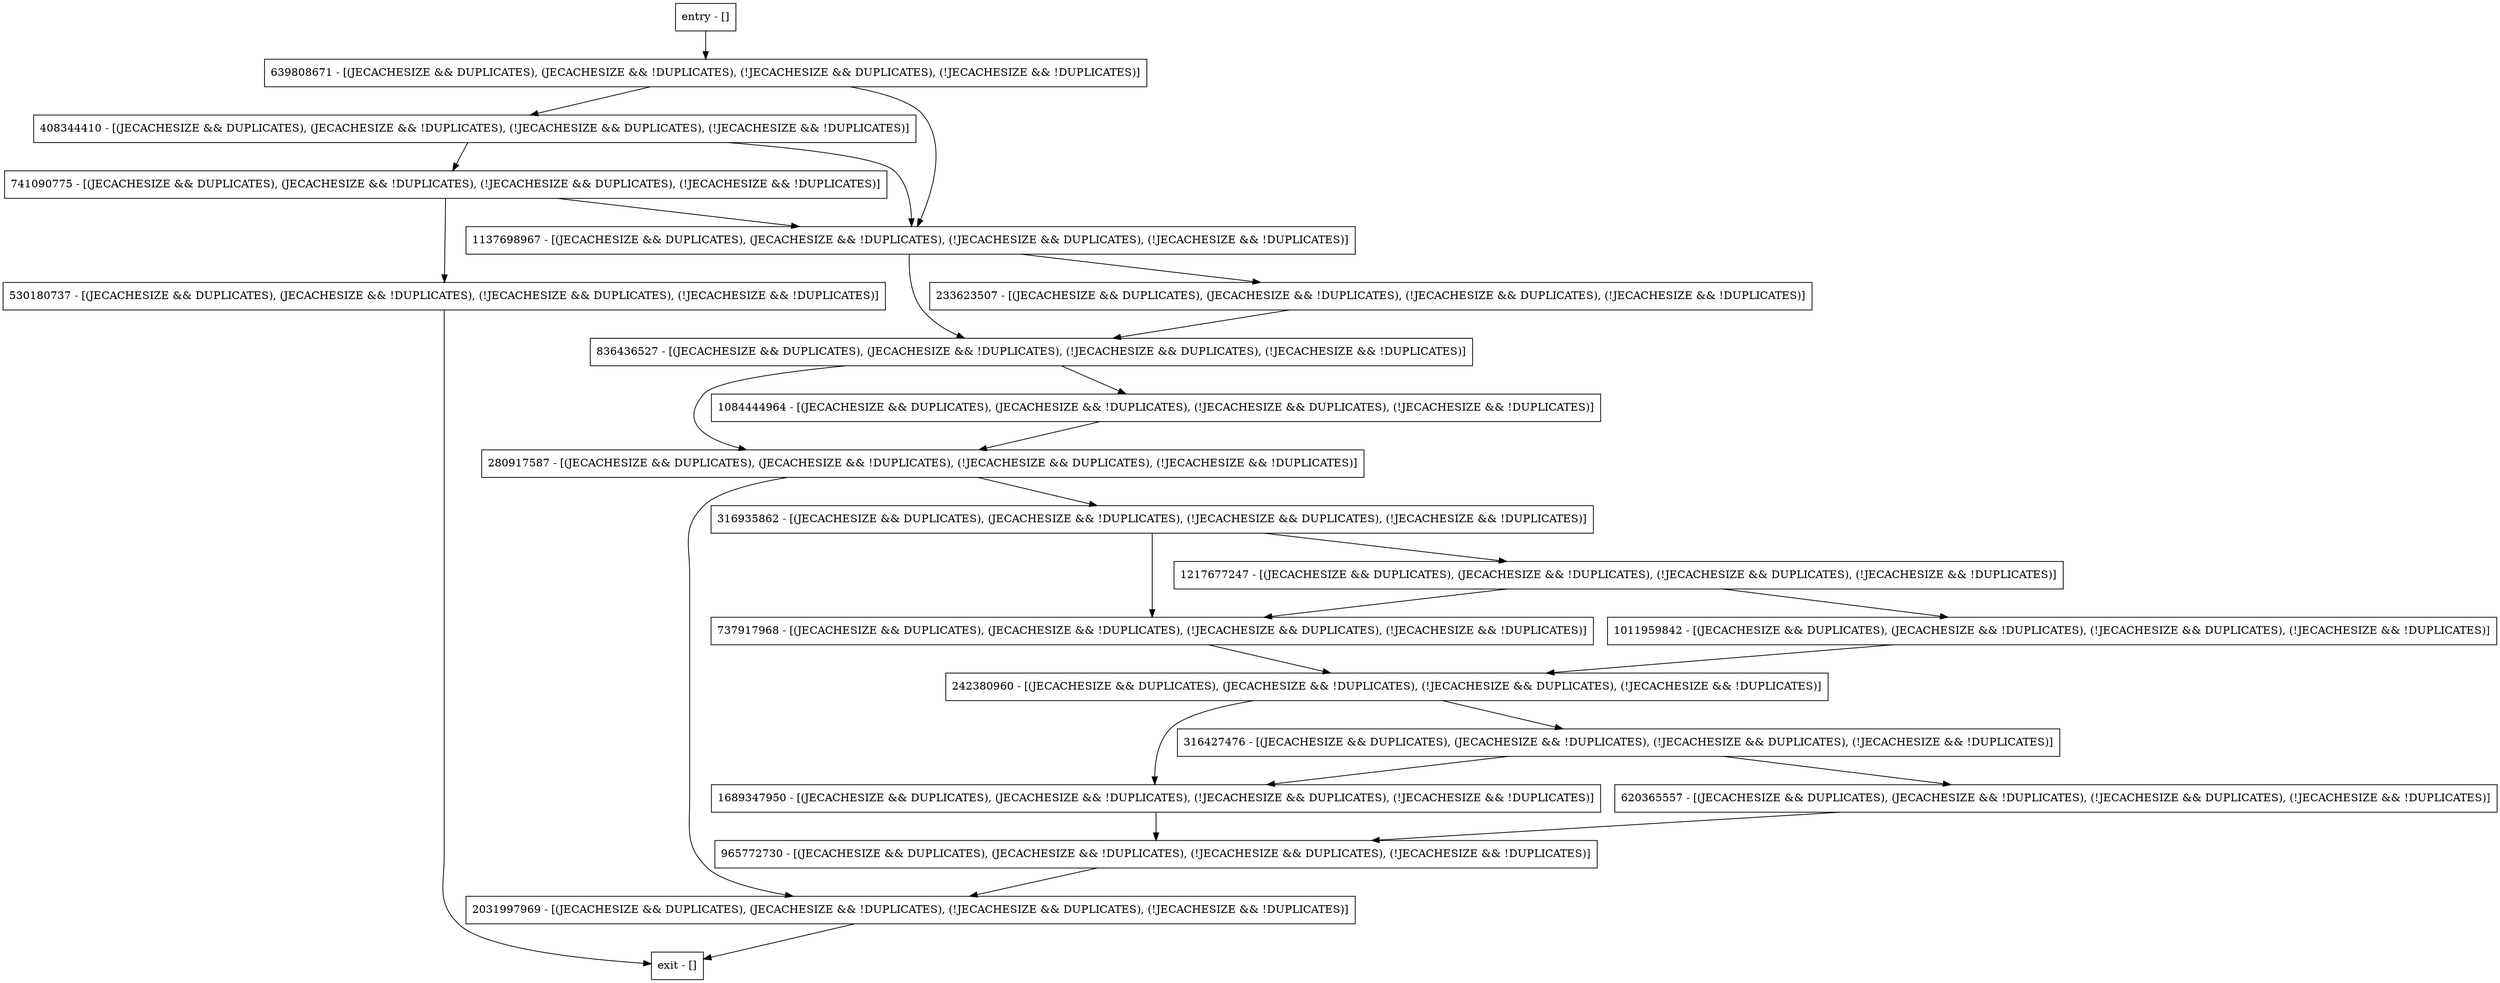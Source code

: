 digraph initWithEnvironment {
node [shape=record];
737917968 [label="737917968 - [(JECACHESIZE && DUPLICATES), (JECACHESIZE && !DUPLICATES), (!JECACHESIZE && DUPLICATES), (!JECACHESIZE && !DUPLICATES)]"];
1011959842 [label="1011959842 - [(JECACHESIZE && DUPLICATES), (JECACHESIZE && !DUPLICATES), (!JECACHESIZE && DUPLICATES), (!JECACHESIZE && !DUPLICATES)]"];
233623507 [label="233623507 - [(JECACHESIZE && DUPLICATES), (JECACHESIZE && !DUPLICATES), (!JECACHESIZE && DUPLICATES), (!JECACHESIZE && !DUPLICATES)]"];
408344410 [label="408344410 - [(JECACHESIZE && DUPLICATES), (JECACHESIZE && !DUPLICATES), (!JECACHESIZE && DUPLICATES), (!JECACHESIZE && !DUPLICATES)]"];
1084444964 [label="1084444964 - [(JECACHESIZE && DUPLICATES), (JECACHESIZE && !DUPLICATES), (!JECACHESIZE && DUPLICATES), (!JECACHESIZE && !DUPLICATES)]"];
280917587 [label="280917587 - [(JECACHESIZE && DUPLICATES), (JECACHESIZE && !DUPLICATES), (!JECACHESIZE && DUPLICATES), (!JECACHESIZE && !DUPLICATES)]"];
1689347950 [label="1689347950 - [(JECACHESIZE && DUPLICATES), (JECACHESIZE && !DUPLICATES), (!JECACHESIZE && DUPLICATES), (!JECACHESIZE && !DUPLICATES)]"];
1217677247 [label="1217677247 - [(JECACHESIZE && DUPLICATES), (JECACHESIZE && !DUPLICATES), (!JECACHESIZE && DUPLICATES), (!JECACHESIZE && !DUPLICATES)]"];
965772730 [label="965772730 - [(JECACHESIZE && DUPLICATES), (JECACHESIZE && !DUPLICATES), (!JECACHESIZE && DUPLICATES), (!JECACHESIZE && !DUPLICATES)]"];
741090775 [label="741090775 - [(JECACHESIZE && DUPLICATES), (JECACHESIZE && !DUPLICATES), (!JECACHESIZE && DUPLICATES), (!JECACHESIZE && !DUPLICATES)]"];
316935862 [label="316935862 - [(JECACHESIZE && DUPLICATES), (JECACHESIZE && !DUPLICATES), (!JECACHESIZE && DUPLICATES), (!JECACHESIZE && !DUPLICATES)]"];
639808671 [label="639808671 - [(JECACHESIZE && DUPLICATES), (JECACHESIZE && !DUPLICATES), (!JECACHESIZE && DUPLICATES), (!JECACHESIZE && !DUPLICATES)]"];
316427476 [label="316427476 - [(JECACHESIZE && DUPLICATES), (JECACHESIZE && !DUPLICATES), (!JECACHESIZE && DUPLICATES), (!JECACHESIZE && !DUPLICATES)]"];
entry [label="entry - []"];
exit [label="exit - []"];
1137698967 [label="1137698967 - [(JECACHESIZE && DUPLICATES), (JECACHESIZE && !DUPLICATES), (!JECACHESIZE && DUPLICATES), (!JECACHESIZE && !DUPLICATES)]"];
836436527 [label="836436527 - [(JECACHESIZE && DUPLICATES), (JECACHESIZE && !DUPLICATES), (!JECACHESIZE && DUPLICATES), (!JECACHESIZE && !DUPLICATES)]"];
620365557 [label="620365557 - [(JECACHESIZE && DUPLICATES), (JECACHESIZE && !DUPLICATES), (!JECACHESIZE && DUPLICATES), (!JECACHESIZE && !DUPLICATES)]"];
2031997969 [label="2031997969 - [(JECACHESIZE && DUPLICATES), (JECACHESIZE && !DUPLICATES), (!JECACHESIZE && DUPLICATES), (!JECACHESIZE && !DUPLICATES)]"];
242380960 [label="242380960 - [(JECACHESIZE && DUPLICATES), (JECACHESIZE && !DUPLICATES), (!JECACHESIZE && DUPLICATES), (!JECACHESIZE && !DUPLICATES)]"];
530180737 [label="530180737 - [(JECACHESIZE && DUPLICATES), (JECACHESIZE && !DUPLICATES), (!JECACHESIZE && DUPLICATES), (!JECACHESIZE && !DUPLICATES)]"];
entry;
exit;
737917968 -> 242380960;
1011959842 -> 242380960;
233623507 -> 836436527;
408344410 -> 1137698967;
408344410 -> 741090775;
1084444964 -> 280917587;
280917587 -> 316935862;
280917587 -> 2031997969;
1689347950 -> 965772730;
1217677247 -> 737917968;
1217677247 -> 1011959842;
965772730 -> 2031997969;
741090775 -> 1137698967;
741090775 -> 530180737;
316935862 -> 737917968;
316935862 -> 1217677247;
639808671 -> 408344410;
639808671 -> 1137698967;
316427476 -> 1689347950;
316427476 -> 620365557;
entry -> 639808671;
1137698967 -> 233623507;
1137698967 -> 836436527;
836436527 -> 1084444964;
836436527 -> 280917587;
620365557 -> 965772730;
2031997969 -> exit;
242380960 -> 316427476;
242380960 -> 1689347950;
530180737 -> exit;
}
